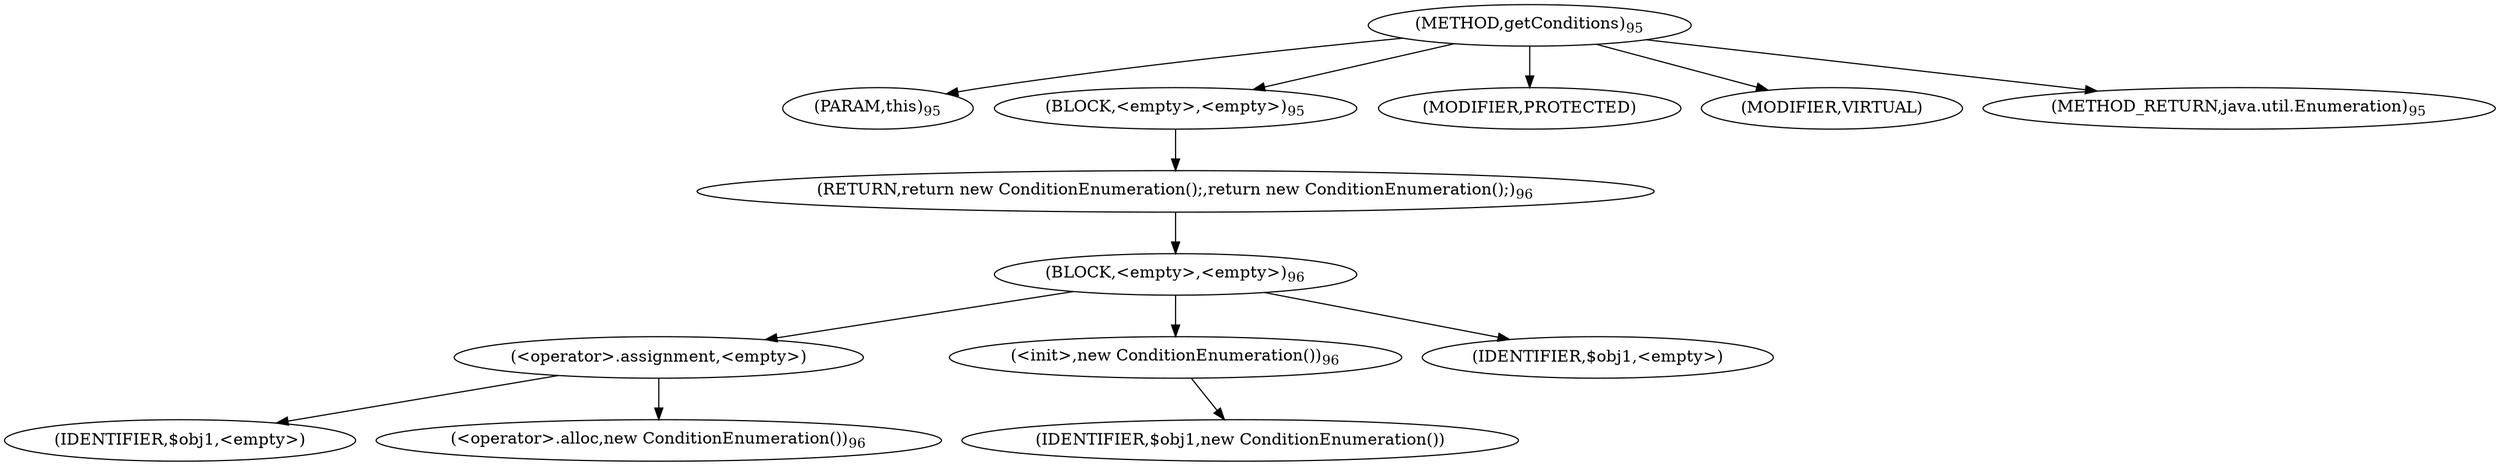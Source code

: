 digraph "getConditions" {  
"85" [label = <(METHOD,getConditions)<SUB>95</SUB>> ]
"86" [label = <(PARAM,this)<SUB>95</SUB>> ]
"87" [label = <(BLOCK,&lt;empty&gt;,&lt;empty&gt;)<SUB>95</SUB>> ]
"88" [label = <(RETURN,return new ConditionEnumeration();,return new ConditionEnumeration();)<SUB>96</SUB>> ]
"89" [label = <(BLOCK,&lt;empty&gt;,&lt;empty&gt;)<SUB>96</SUB>> ]
"90" [label = <(&lt;operator&gt;.assignment,&lt;empty&gt;)> ]
"91" [label = <(IDENTIFIER,$obj1,&lt;empty&gt;)> ]
"92" [label = <(&lt;operator&gt;.alloc,new ConditionEnumeration())<SUB>96</SUB>> ]
"93" [label = <(&lt;init&gt;,new ConditionEnumeration())<SUB>96</SUB>> ]
"94" [label = <(IDENTIFIER,$obj1,new ConditionEnumeration())> ]
"95" [label = <(IDENTIFIER,$obj1,&lt;empty&gt;)> ]
"96" [label = <(MODIFIER,PROTECTED)> ]
"97" [label = <(MODIFIER,VIRTUAL)> ]
"98" [label = <(METHOD_RETURN,java.util.Enumeration)<SUB>95</SUB>> ]
  "85" -> "86" 
  "85" -> "87" 
  "85" -> "96" 
  "85" -> "97" 
  "85" -> "98" 
  "87" -> "88" 
  "88" -> "89" 
  "89" -> "90" 
  "89" -> "93" 
  "89" -> "95" 
  "90" -> "91" 
  "90" -> "92" 
  "93" -> "94" 
}
